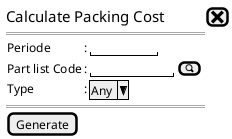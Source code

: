 @startsalt
{
  <size:15>Calculate Packing Cost |[<size:20><&x>]|*
  ==
  {
    |Periode        |:|"        "|*
    |Part list Code |:|"          "|[<&magnifying-glass>] 
    |Type           |:|^Any^|*
  }
  ==
  [Generate]
}
@endsalt